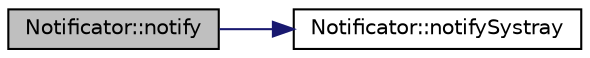 digraph "Notificator::notify"
{
  edge [fontname="Helvetica",fontsize="10",labelfontname="Helvetica",labelfontsize="10"];
  node [fontname="Helvetica",fontsize="10",shape=record];
  rankdir="LR";
  Node6 [label="Notificator::notify",height=0.2,width=0.4,color="black", fillcolor="grey75", style="filled", fontcolor="black"];
  Node6 -> Node7 [color="midnightblue",fontsize="10",style="solid",fontname="Helvetica"];
  Node7 [label="Notificator::notifySystray",height=0.2,width=0.4,color="black", fillcolor="white", style="filled",URL="$class_notificator.html#ac48ec94cd02fc4ea80db6c50e24086c1"];
}
